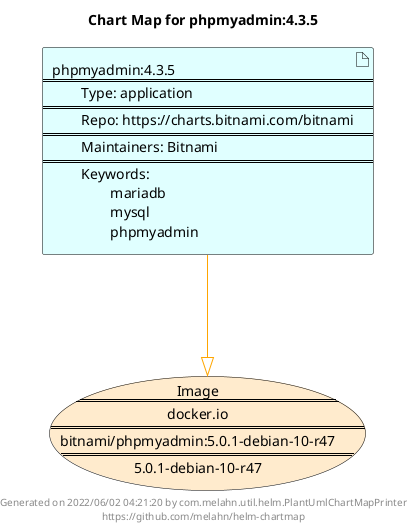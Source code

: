 @startuml
skinparam linetype ortho
skinparam backgroundColor white
skinparam usecaseBorderColor black
skinparam usecaseArrowColor LightSlateGray
skinparam artifactBorderColor black
skinparam artifactArrowColor LightSlateGray

title Chart Map for phpmyadmin:4.3.5

'There is one referenced Helm Chart
artifact "phpmyadmin:4.3.5\n====\n\tType: application\n====\n\tRepo: https://charts.bitnami.com/bitnami\n====\n\tMaintainers: Bitnami\n====\n\tKeywords: \n\t\tmariadb\n\t\tmysql\n\t\tphpmyadmin" as phpmyadmin_4_3_5 #LightCyan

'There is one referenced Docker Image
usecase "Image\n====\ndocker.io\n====\nbitnami/phpmyadmin:5.0.1-debian-10-r47\n====\n5.0.1-debian-10-r47" as docker_io_bitnami_phpmyadmin_5_0_1_debian_10_r47 #BlanchedAlmond

'Chart Dependencies
phpmyadmin_4_3_5--[#orange]-|>docker_io_bitnami_phpmyadmin_5_0_1_debian_10_r47

center footer Generated on 2022/06/02 04:21:20 by com.melahn.util.helm.PlantUmlChartMapPrinter\nhttps://github.com/melahn/helm-chartmap
@enduml
